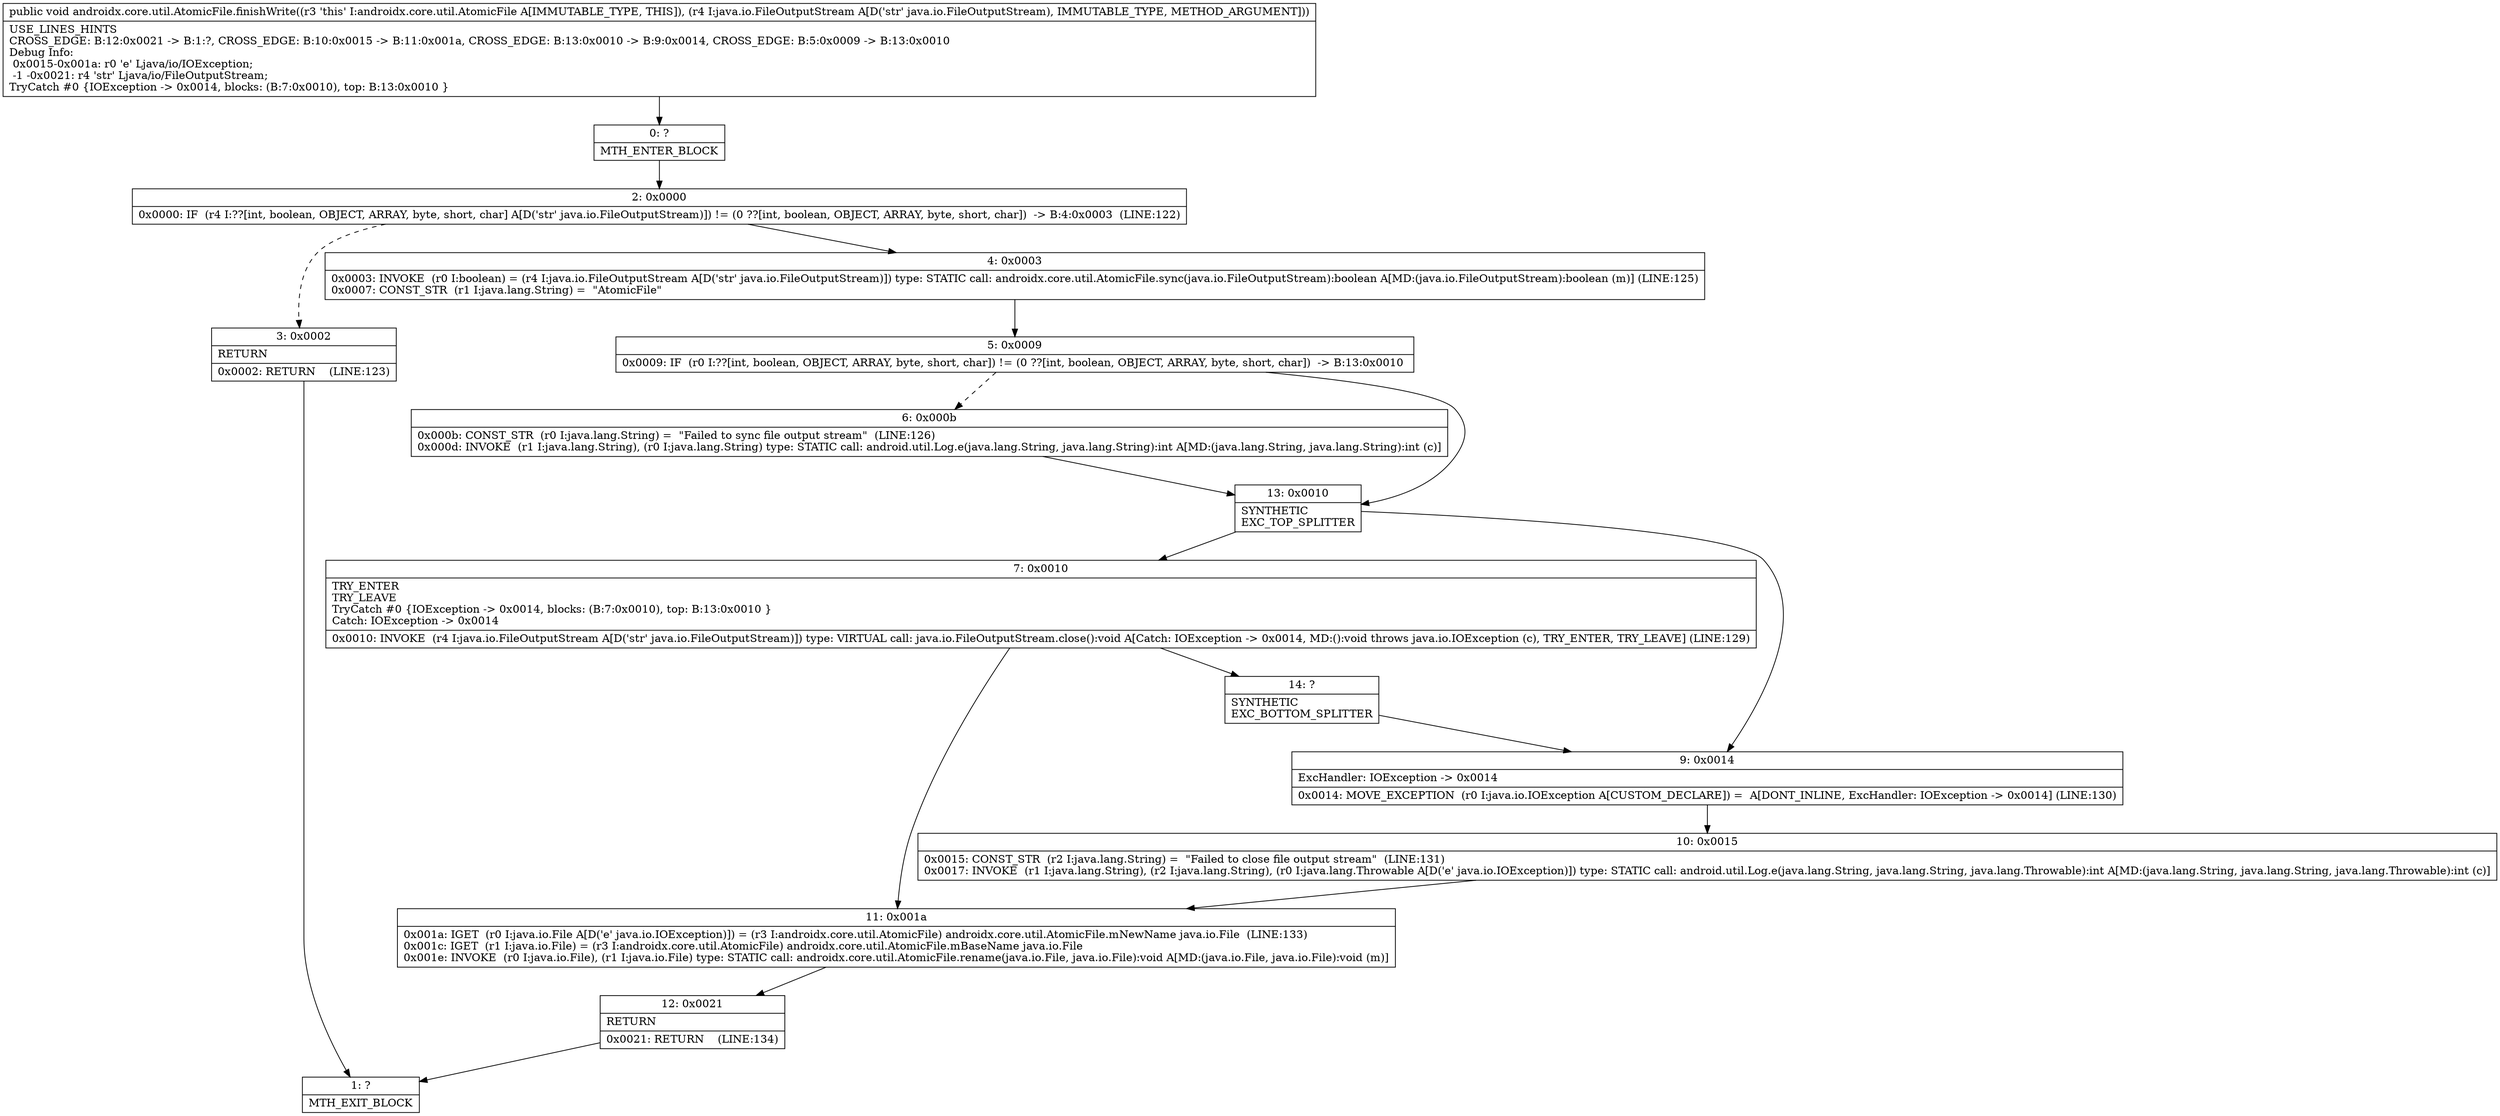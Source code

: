 digraph "CFG forandroidx.core.util.AtomicFile.finishWrite(Ljava\/io\/FileOutputStream;)V" {
Node_0 [shape=record,label="{0\:\ ?|MTH_ENTER_BLOCK\l}"];
Node_2 [shape=record,label="{2\:\ 0x0000|0x0000: IF  (r4 I:??[int, boolean, OBJECT, ARRAY, byte, short, char] A[D('str' java.io.FileOutputStream)]) != (0 ??[int, boolean, OBJECT, ARRAY, byte, short, char])  \-\> B:4:0x0003  (LINE:122)\l}"];
Node_3 [shape=record,label="{3\:\ 0x0002|RETURN\l|0x0002: RETURN    (LINE:123)\l}"];
Node_1 [shape=record,label="{1\:\ ?|MTH_EXIT_BLOCK\l}"];
Node_4 [shape=record,label="{4\:\ 0x0003|0x0003: INVOKE  (r0 I:boolean) = (r4 I:java.io.FileOutputStream A[D('str' java.io.FileOutputStream)]) type: STATIC call: androidx.core.util.AtomicFile.sync(java.io.FileOutputStream):boolean A[MD:(java.io.FileOutputStream):boolean (m)] (LINE:125)\l0x0007: CONST_STR  (r1 I:java.lang.String) =  \"AtomicFile\" \l}"];
Node_5 [shape=record,label="{5\:\ 0x0009|0x0009: IF  (r0 I:??[int, boolean, OBJECT, ARRAY, byte, short, char]) != (0 ??[int, boolean, OBJECT, ARRAY, byte, short, char])  \-\> B:13:0x0010 \l}"];
Node_6 [shape=record,label="{6\:\ 0x000b|0x000b: CONST_STR  (r0 I:java.lang.String) =  \"Failed to sync file output stream\"  (LINE:126)\l0x000d: INVOKE  (r1 I:java.lang.String), (r0 I:java.lang.String) type: STATIC call: android.util.Log.e(java.lang.String, java.lang.String):int A[MD:(java.lang.String, java.lang.String):int (c)]\l}"];
Node_13 [shape=record,label="{13\:\ 0x0010|SYNTHETIC\lEXC_TOP_SPLITTER\l}"];
Node_7 [shape=record,label="{7\:\ 0x0010|TRY_ENTER\lTRY_LEAVE\lTryCatch #0 \{IOException \-\> 0x0014, blocks: (B:7:0x0010), top: B:13:0x0010 \}\lCatch: IOException \-\> 0x0014\l|0x0010: INVOKE  (r4 I:java.io.FileOutputStream A[D('str' java.io.FileOutputStream)]) type: VIRTUAL call: java.io.FileOutputStream.close():void A[Catch: IOException \-\> 0x0014, MD:():void throws java.io.IOException (c), TRY_ENTER, TRY_LEAVE] (LINE:129)\l}"];
Node_11 [shape=record,label="{11\:\ 0x001a|0x001a: IGET  (r0 I:java.io.File A[D('e' java.io.IOException)]) = (r3 I:androidx.core.util.AtomicFile) androidx.core.util.AtomicFile.mNewName java.io.File  (LINE:133)\l0x001c: IGET  (r1 I:java.io.File) = (r3 I:androidx.core.util.AtomicFile) androidx.core.util.AtomicFile.mBaseName java.io.File \l0x001e: INVOKE  (r0 I:java.io.File), (r1 I:java.io.File) type: STATIC call: androidx.core.util.AtomicFile.rename(java.io.File, java.io.File):void A[MD:(java.io.File, java.io.File):void (m)]\l}"];
Node_12 [shape=record,label="{12\:\ 0x0021|RETURN\l|0x0021: RETURN    (LINE:134)\l}"];
Node_14 [shape=record,label="{14\:\ ?|SYNTHETIC\lEXC_BOTTOM_SPLITTER\l}"];
Node_9 [shape=record,label="{9\:\ 0x0014|ExcHandler: IOException \-\> 0x0014\l|0x0014: MOVE_EXCEPTION  (r0 I:java.io.IOException A[CUSTOM_DECLARE]) =  A[DONT_INLINE, ExcHandler: IOException \-\> 0x0014] (LINE:130)\l}"];
Node_10 [shape=record,label="{10\:\ 0x0015|0x0015: CONST_STR  (r2 I:java.lang.String) =  \"Failed to close file output stream\"  (LINE:131)\l0x0017: INVOKE  (r1 I:java.lang.String), (r2 I:java.lang.String), (r0 I:java.lang.Throwable A[D('e' java.io.IOException)]) type: STATIC call: android.util.Log.e(java.lang.String, java.lang.String, java.lang.Throwable):int A[MD:(java.lang.String, java.lang.String, java.lang.Throwable):int (c)]\l}"];
MethodNode[shape=record,label="{public void androidx.core.util.AtomicFile.finishWrite((r3 'this' I:androidx.core.util.AtomicFile A[IMMUTABLE_TYPE, THIS]), (r4 I:java.io.FileOutputStream A[D('str' java.io.FileOutputStream), IMMUTABLE_TYPE, METHOD_ARGUMENT]))  | USE_LINES_HINTS\lCROSS_EDGE: B:12:0x0021 \-\> B:1:?, CROSS_EDGE: B:10:0x0015 \-\> B:11:0x001a, CROSS_EDGE: B:13:0x0010 \-\> B:9:0x0014, CROSS_EDGE: B:5:0x0009 \-\> B:13:0x0010\lDebug Info:\l  0x0015\-0x001a: r0 'e' Ljava\/io\/IOException;\l  \-1 \-0x0021: r4 'str' Ljava\/io\/FileOutputStream;\lTryCatch #0 \{IOException \-\> 0x0014, blocks: (B:7:0x0010), top: B:13:0x0010 \}\l}"];
MethodNode -> Node_0;Node_0 -> Node_2;
Node_2 -> Node_3[style=dashed];
Node_2 -> Node_4;
Node_3 -> Node_1;
Node_4 -> Node_5;
Node_5 -> Node_6[style=dashed];
Node_5 -> Node_13;
Node_6 -> Node_13;
Node_13 -> Node_7;
Node_13 -> Node_9;
Node_7 -> Node_11;
Node_7 -> Node_14;
Node_11 -> Node_12;
Node_12 -> Node_1;
Node_14 -> Node_9;
Node_9 -> Node_10;
Node_10 -> Node_11;
}

